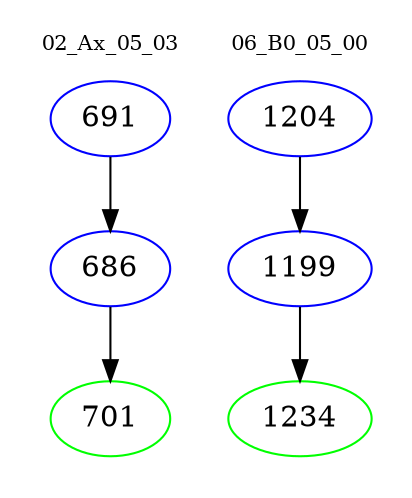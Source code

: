 digraph{
subgraph cluster_0 {
color = white
label = "02_Ax_05_03";
fontsize=10;
T0_691 [label="691", color="blue"]
T0_691 -> T0_686 [color="black"]
T0_686 [label="686", color="blue"]
T0_686 -> T0_701 [color="black"]
T0_701 [label="701", color="green"]
}
subgraph cluster_1 {
color = white
label = "06_B0_05_00";
fontsize=10;
T1_1204 [label="1204", color="blue"]
T1_1204 -> T1_1199 [color="black"]
T1_1199 [label="1199", color="blue"]
T1_1199 -> T1_1234 [color="black"]
T1_1234 [label="1234", color="green"]
}
}
